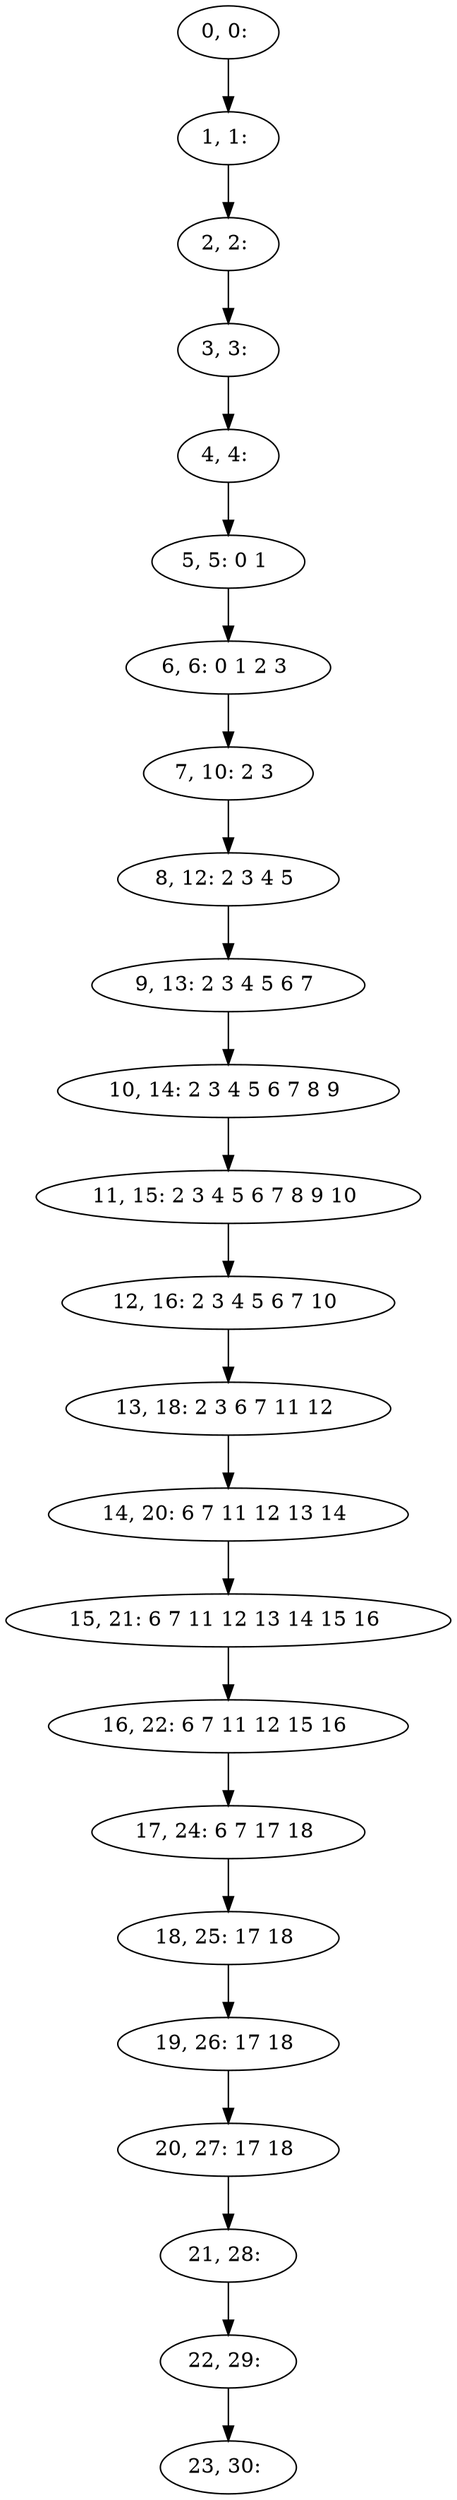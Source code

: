 digraph G {
0[label="0, 0: "];
1[label="1, 1: "];
2[label="2, 2: "];
3[label="3, 3: "];
4[label="4, 4: "];
5[label="5, 5: 0 1 "];
6[label="6, 6: 0 1 2 3 "];
7[label="7, 10: 2 3 "];
8[label="8, 12: 2 3 4 5 "];
9[label="9, 13: 2 3 4 5 6 7 "];
10[label="10, 14: 2 3 4 5 6 7 8 9 "];
11[label="11, 15: 2 3 4 5 6 7 8 9 10 "];
12[label="12, 16: 2 3 4 5 6 7 10 "];
13[label="13, 18: 2 3 6 7 11 12 "];
14[label="14, 20: 6 7 11 12 13 14 "];
15[label="15, 21: 6 7 11 12 13 14 15 16 "];
16[label="16, 22: 6 7 11 12 15 16 "];
17[label="17, 24: 6 7 17 18 "];
18[label="18, 25: 17 18 "];
19[label="19, 26: 17 18 "];
20[label="20, 27: 17 18 "];
21[label="21, 28: "];
22[label="22, 29: "];
23[label="23, 30: "];
0->1 ;
1->2 ;
2->3 ;
3->4 ;
4->5 ;
5->6 ;
6->7 ;
7->8 ;
8->9 ;
9->10 ;
10->11 ;
11->12 ;
12->13 ;
13->14 ;
14->15 ;
15->16 ;
16->17 ;
17->18 ;
18->19 ;
19->20 ;
20->21 ;
21->22 ;
22->23 ;
}
